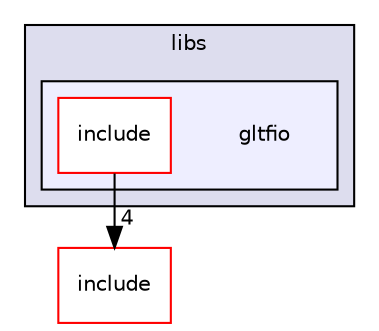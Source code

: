 digraph "/mnt/c/Users/Brett/Downloads/filament-main/libs/gltfio" {
  bgcolor=transparent;
  compound=true
  node [ fontsize="10", fontname="Helvetica"];
  edge [ labelfontsize="10", labelfontname="Helvetica"];
  subgraph clusterdir_6719ab1f1f7655efc2fa43f7eb574fd1 {
    graph [ bgcolor="#ddddee", pencolor="black", label="libs" fontname="Helvetica", fontsize="10", URL="dir_6719ab1f1f7655efc2fa43f7eb574fd1.html"]
  subgraph clusterdir_9671f44cd1ebcf62031d3936f08e1c1a {
    graph [ bgcolor="#eeeeff", pencolor="black", label="" URL="dir_9671f44cd1ebcf62031d3936f08e1c1a.html"];
    dir_9671f44cd1ebcf62031d3936f08e1c1a [shape=plaintext label="gltfio"];
  dir_e10a364b4f0f1b62628fb28bd5e1827f [shape=box label="include" fillcolor="white" style="filled" color="red" URL="dir_e10a364b4f0f1b62628fb28bd5e1827f.html"];
  }
  }
  dir_d4b795e252646cd117f7840c9c1c1acb [shape=box label="include" color="red" URL="dir_d4b795e252646cd117f7840c9c1c1acb.html"];
  dir_e10a364b4f0f1b62628fb28bd5e1827f->dir_d4b795e252646cd117f7840c9c1c1acb [headlabel="4", labeldistance=1.5 headhref="dir_000021_000006.html"];
}
